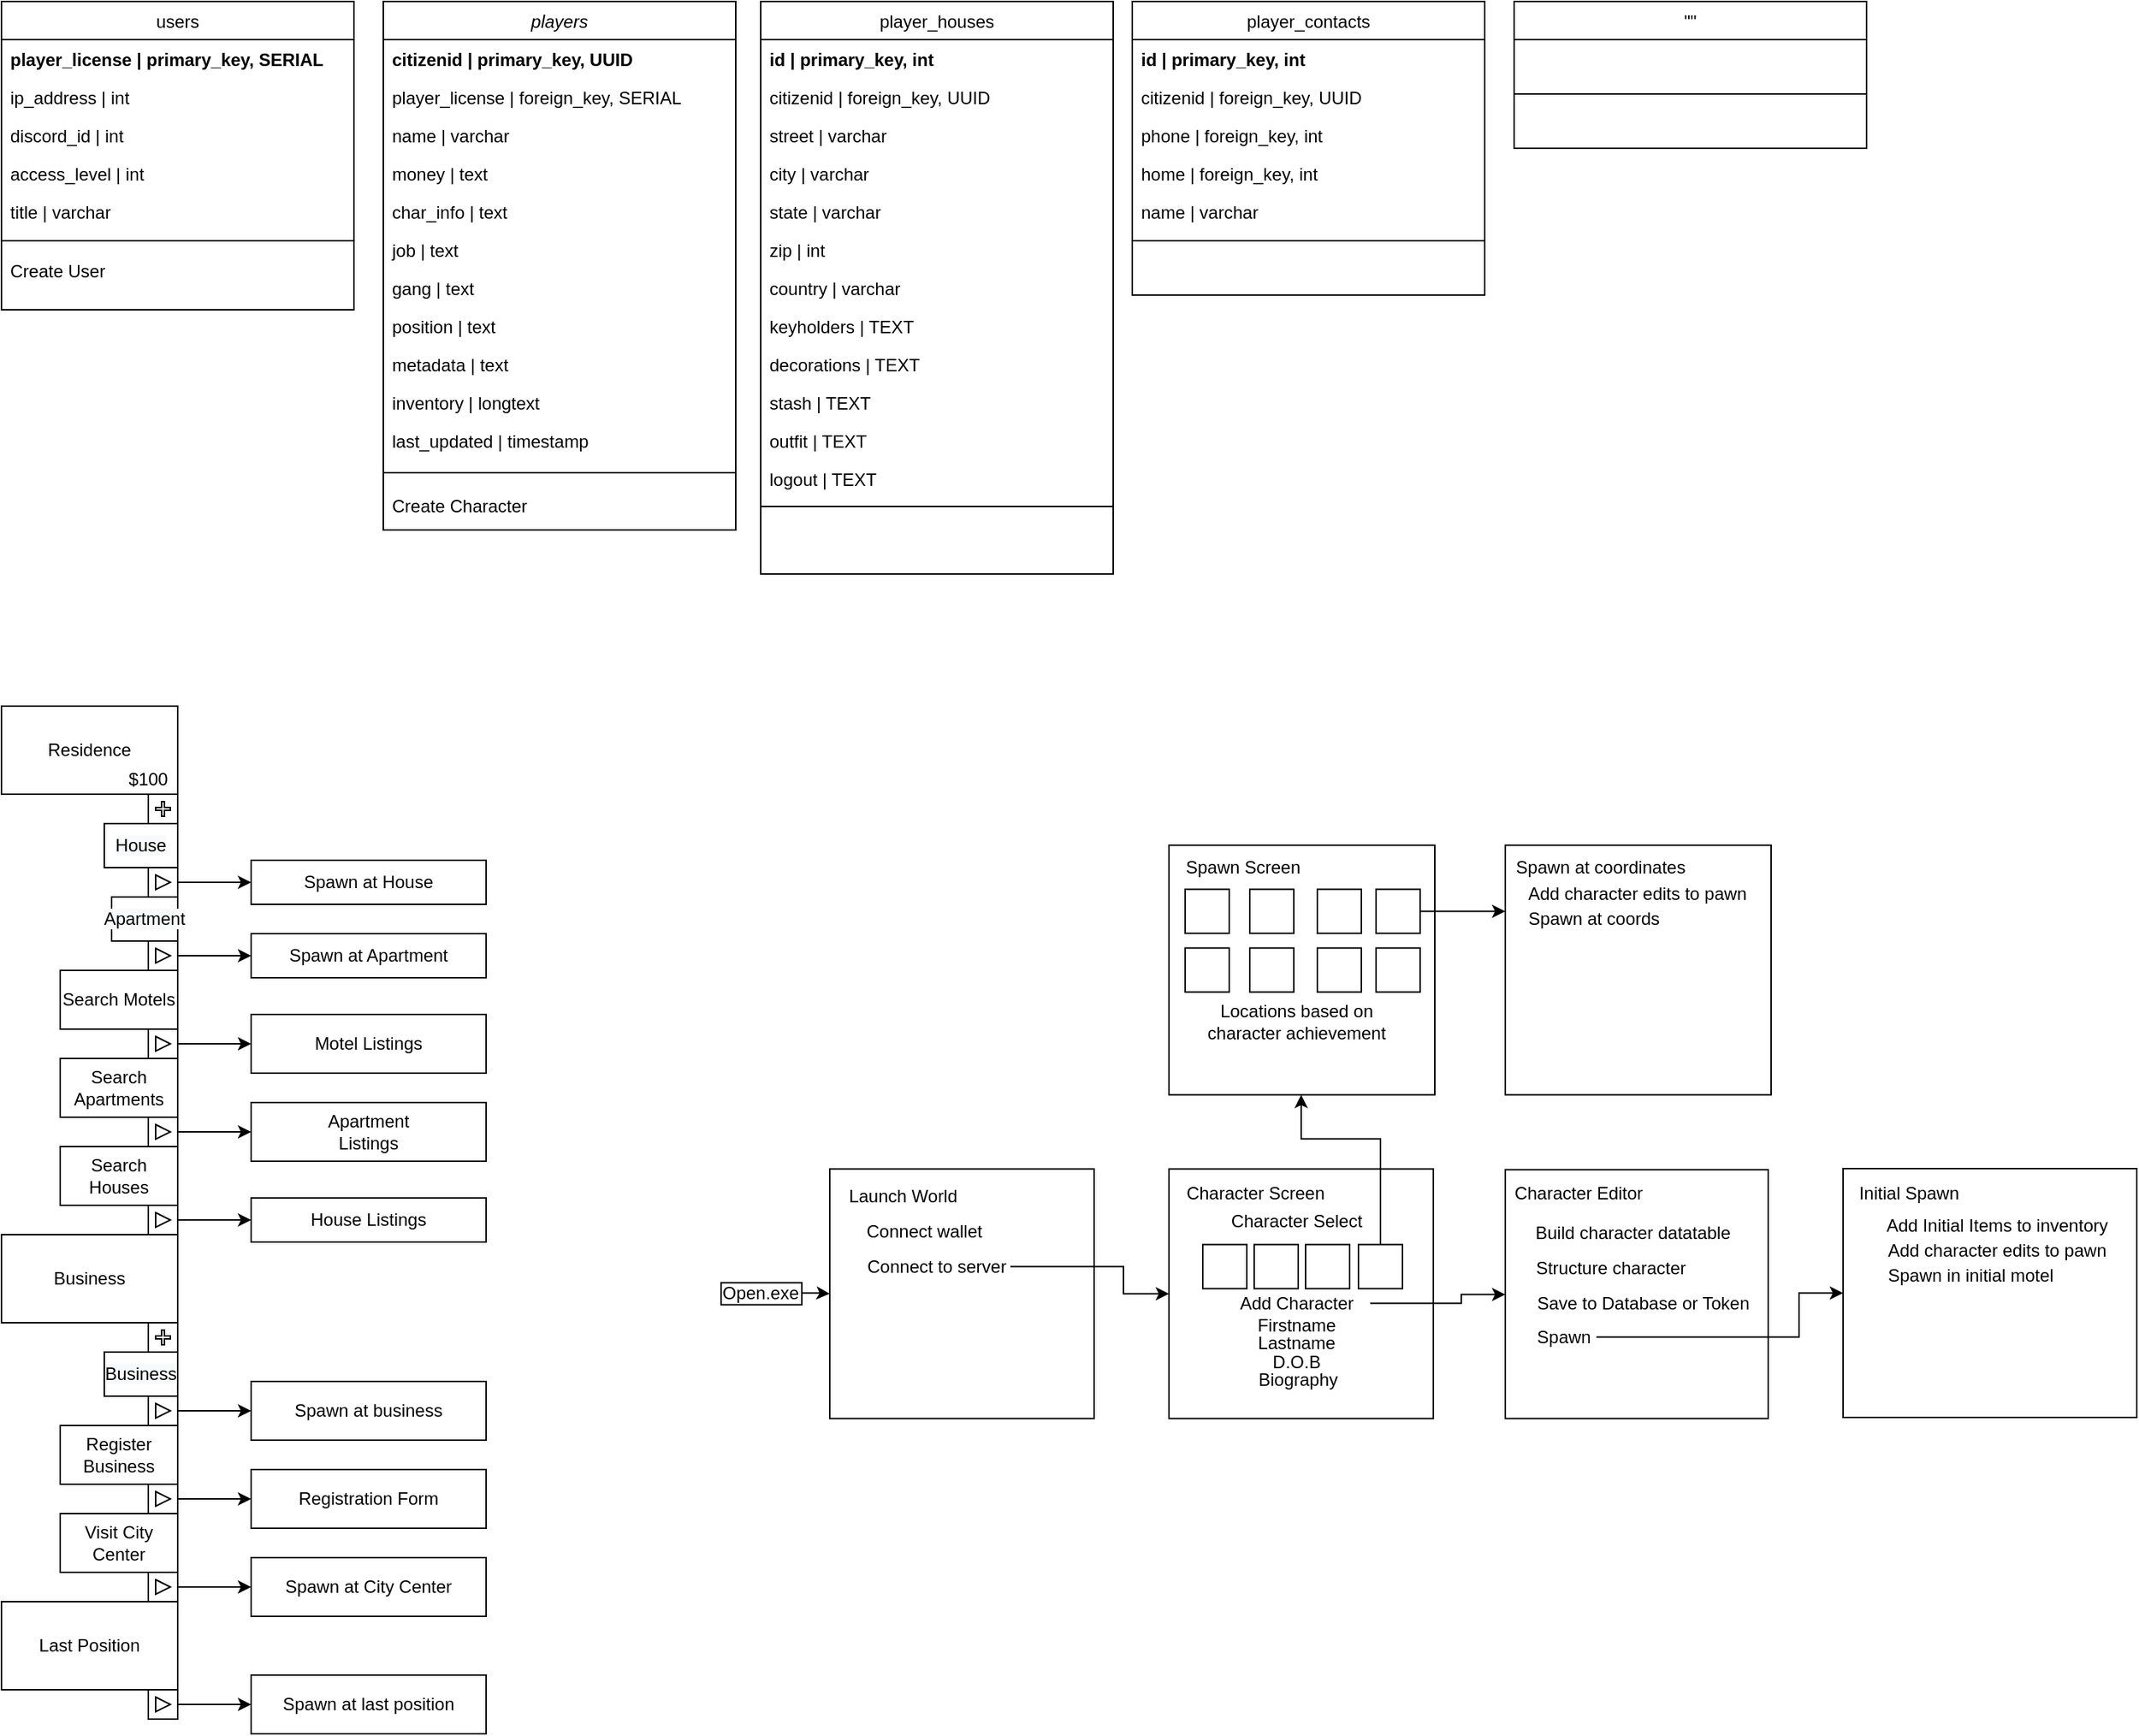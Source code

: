 <mxfile>
    <diagram id="C5RBs43oDa-KdzZeNtuy" name="Page-1">
        <mxGraphModel dx="528" dy="799" grid="1" gridSize="10" guides="1" tooltips="1" connect="1" arrows="1" fold="1" page="1" pageScale="1" pageWidth="827" pageHeight="1169" math="0" shadow="0">
            <root>
                <mxCell id="WIyWlLk6GJQsqaUBKTNV-0"/>
                <mxCell id="WIyWlLk6GJQsqaUBKTNV-1" parent="WIyWlLk6GJQsqaUBKTNV-0"/>
                <mxCell id="zkfFHV4jXpPFQw0GAbJ--17" value="player_houses" style="swimlane;fontStyle=0;align=center;verticalAlign=top;childLayout=stackLayout;horizontal=1;startSize=26;horizontalStack=0;resizeParent=1;resizeLast=0;collapsible=1;marginBottom=0;rounded=0;shadow=0;strokeWidth=1;" parent="WIyWlLk6GJQsqaUBKTNV-1" vertex="1">
                    <mxGeometry x="587" y="80" width="240" height="390" as="geometry">
                        <mxRectangle x="550" y="140" width="160" height="26" as="alternateBounds"/>
                    </mxGeometry>
                </mxCell>
                <mxCell id="kCSMKHIH9y4YXAg4UVFs-0" value="id | primary_key, int" style="text;align=left;verticalAlign=top;spacingLeft=4;spacingRight=4;overflow=hidden;rotatable=0;points=[[0,0.5],[1,0.5]];portConstraint=eastwest;fontStyle=1" parent="zkfFHV4jXpPFQw0GAbJ--17" vertex="1">
                    <mxGeometry y="26" width="240" height="26" as="geometry"/>
                </mxCell>
                <mxCell id="kCSMKHIH9y4YXAg4UVFs-2" value="citizenid | foreign_key, UUID" style="text;align=left;verticalAlign=top;spacingLeft=4;spacingRight=4;overflow=hidden;rotatable=0;points=[[0,0.5],[1,0.5]];portConstraint=eastwest;" parent="zkfFHV4jXpPFQw0GAbJ--17" vertex="1">
                    <mxGeometry y="52" width="240" height="26" as="geometry"/>
                </mxCell>
                <mxCell id="zkfFHV4jXpPFQw0GAbJ--18" value="street | varchar" style="text;align=left;verticalAlign=top;spacingLeft=4;spacingRight=4;overflow=hidden;rotatable=0;points=[[0,0.5],[1,0.5]];portConstraint=eastwest;" parent="zkfFHV4jXpPFQw0GAbJ--17" vertex="1">
                    <mxGeometry y="78" width="240" height="26" as="geometry"/>
                </mxCell>
                <mxCell id="zkfFHV4jXpPFQw0GAbJ--19" value="city | varchar" style="text;align=left;verticalAlign=top;spacingLeft=4;spacingRight=4;overflow=hidden;rotatable=0;points=[[0,0.5],[1,0.5]];portConstraint=eastwest;rounded=0;shadow=0;html=0;" parent="zkfFHV4jXpPFQw0GAbJ--17" vertex="1">
                    <mxGeometry y="104" width="240" height="26" as="geometry"/>
                </mxCell>
                <mxCell id="zkfFHV4jXpPFQw0GAbJ--20" value="state | varchar" style="text;align=left;verticalAlign=top;spacingLeft=4;spacingRight=4;overflow=hidden;rotatable=0;points=[[0,0.5],[1,0.5]];portConstraint=eastwest;rounded=0;shadow=0;html=0;" parent="zkfFHV4jXpPFQw0GAbJ--17" vertex="1">
                    <mxGeometry y="130" width="240" height="26" as="geometry"/>
                </mxCell>
                <mxCell id="zkfFHV4jXpPFQw0GAbJ--21" value="zip | int" style="text;align=left;verticalAlign=top;spacingLeft=4;spacingRight=4;overflow=hidden;rotatable=0;points=[[0,0.5],[1,0.5]];portConstraint=eastwest;rounded=0;shadow=0;html=0;" parent="zkfFHV4jXpPFQw0GAbJ--17" vertex="1">
                    <mxGeometry y="156" width="240" height="26" as="geometry"/>
                </mxCell>
                <mxCell id="zkfFHV4jXpPFQw0GAbJ--22" value="country | varchar" style="text;align=left;verticalAlign=top;spacingLeft=4;spacingRight=4;overflow=hidden;rotatable=0;points=[[0,0.5],[1,0.5]];portConstraint=eastwest;rounded=0;shadow=0;html=0;" parent="zkfFHV4jXpPFQw0GAbJ--17" vertex="1">
                    <mxGeometry y="182" width="240" height="26" as="geometry"/>
                </mxCell>
                <mxCell id="kCSMKHIH9y4YXAg4UVFs-17" value="keyholders | TEXT" style="text;align=left;verticalAlign=top;spacingLeft=4;spacingRight=4;overflow=hidden;rotatable=0;points=[[0,0.5],[1,0.5]];portConstraint=eastwest;" parent="zkfFHV4jXpPFQw0GAbJ--17" vertex="1">
                    <mxGeometry y="208" width="240" height="26" as="geometry"/>
                </mxCell>
                <mxCell id="kCSMKHIH9y4YXAg4UVFs-18" value="decorations | TEXT" style="text;align=left;verticalAlign=top;spacingLeft=4;spacingRight=4;overflow=hidden;rotatable=0;points=[[0,0.5],[1,0.5]];portConstraint=eastwest;" parent="zkfFHV4jXpPFQw0GAbJ--17" vertex="1">
                    <mxGeometry y="234" width="240" height="26" as="geometry"/>
                </mxCell>
                <mxCell id="kCSMKHIH9y4YXAg4UVFs-19" value="stash | TEXT" style="text;align=left;verticalAlign=top;spacingLeft=4;spacingRight=4;overflow=hidden;rotatable=0;points=[[0,0.5],[1,0.5]];portConstraint=eastwest;" parent="zkfFHV4jXpPFQw0GAbJ--17" vertex="1">
                    <mxGeometry y="260" width="240" height="26" as="geometry"/>
                </mxCell>
                <mxCell id="kCSMKHIH9y4YXAg4UVFs-20" value="outfit | TEXT" style="text;align=left;verticalAlign=top;spacingLeft=4;spacingRight=4;overflow=hidden;rotatable=0;points=[[0,0.5],[1,0.5]];portConstraint=eastwest;" parent="zkfFHV4jXpPFQw0GAbJ--17" vertex="1">
                    <mxGeometry y="286" width="240" height="26" as="geometry"/>
                </mxCell>
                <mxCell id="kCSMKHIH9y4YXAg4UVFs-21" value="logout | TEXT" style="text;align=left;verticalAlign=top;spacingLeft=4;spacingRight=4;overflow=hidden;rotatable=0;points=[[0,0.5],[1,0.5]];portConstraint=eastwest;" parent="zkfFHV4jXpPFQw0GAbJ--17" vertex="1">
                    <mxGeometry y="312" width="240" height="26" as="geometry"/>
                </mxCell>
                <mxCell id="zkfFHV4jXpPFQw0GAbJ--23" value="" style="line;html=1;strokeWidth=1;align=left;verticalAlign=middle;spacingTop=-1;spacingLeft=3;spacingRight=3;rotatable=0;labelPosition=right;points=[];portConstraint=eastwest;" parent="zkfFHV4jXpPFQw0GAbJ--17" vertex="1">
                    <mxGeometry y="338" width="240" height="12" as="geometry"/>
                </mxCell>
                <mxCell id="kCSMKHIH9y4YXAg4UVFs-7" value="player_contacts" style="swimlane;fontStyle=0;align=center;verticalAlign=top;childLayout=stackLayout;horizontal=1;startSize=26;horizontalStack=0;resizeParent=1;resizeLast=0;collapsible=1;marginBottom=0;rounded=0;shadow=0;strokeWidth=1;" parent="WIyWlLk6GJQsqaUBKTNV-1" vertex="1">
                    <mxGeometry x="840" y="80" width="240" height="200" as="geometry">
                        <mxRectangle x="550" y="140" width="160" height="26" as="alternateBounds"/>
                    </mxGeometry>
                </mxCell>
                <mxCell id="kCSMKHIH9y4YXAg4UVFs-32" value="id | primary_key, int" style="text;align=left;verticalAlign=top;spacingLeft=4;spacingRight=4;overflow=hidden;rotatable=0;points=[[0,0.5],[1,0.5]];portConstraint=eastwest;fontStyle=1" parent="kCSMKHIH9y4YXAg4UVFs-7" vertex="1">
                    <mxGeometry y="26" width="240" height="26" as="geometry"/>
                </mxCell>
                <mxCell id="kCSMKHIH9y4YXAg4UVFs-33" value="citizenid | foreign_key, UUID" style="text;align=left;verticalAlign=top;spacingLeft=4;spacingRight=4;overflow=hidden;rotatable=0;points=[[0,0.5],[1,0.5]];portConstraint=eastwest;" parent="kCSMKHIH9y4YXAg4UVFs-7" vertex="1">
                    <mxGeometry y="52" width="240" height="26" as="geometry"/>
                </mxCell>
                <mxCell id="kCSMKHIH9y4YXAg4UVFs-35" value="phone | foreign_key, int" style="text;align=left;verticalAlign=top;spacingLeft=4;spacingRight=4;overflow=hidden;rotatable=0;points=[[0,0.5],[1,0.5]];portConstraint=eastwest;" parent="kCSMKHIH9y4YXAg4UVFs-7" vertex="1">
                    <mxGeometry y="78" width="240" height="26" as="geometry"/>
                </mxCell>
                <mxCell id="kCSMKHIH9y4YXAg4UVFs-36" value="home | foreign_key, int" style="text;align=left;verticalAlign=top;spacingLeft=4;spacingRight=4;overflow=hidden;rotatable=0;points=[[0,0.5],[1,0.5]];portConstraint=eastwest;" parent="kCSMKHIH9y4YXAg4UVFs-7" vertex="1">
                    <mxGeometry y="104" width="240" height="26" as="geometry"/>
                </mxCell>
                <mxCell id="kCSMKHIH9y4YXAg4UVFs-34" value="name | varchar" style="text;align=left;verticalAlign=top;spacingLeft=4;spacingRight=4;overflow=hidden;rotatable=0;points=[[0,0.5],[1,0.5]];portConstraint=eastwest;" parent="kCSMKHIH9y4YXAg4UVFs-7" vertex="1">
                    <mxGeometry y="130" width="240" height="26" as="geometry"/>
                </mxCell>
                <mxCell id="kCSMKHIH9y4YXAg4UVFs-16" value="" style="line;html=1;strokeWidth=1;align=left;verticalAlign=middle;spacingTop=-1;spacingLeft=3;spacingRight=3;rotatable=0;labelPosition=right;points=[];portConstraint=eastwest;" parent="kCSMKHIH9y4YXAg4UVFs-7" vertex="1">
                    <mxGeometry y="156" width="240" height="14" as="geometry"/>
                </mxCell>
                <mxCell id="zkfFHV4jXpPFQw0GAbJ--0" value="players" style="swimlane;fontStyle=2;align=center;verticalAlign=top;childLayout=stackLayout;horizontal=1;startSize=26;horizontalStack=0;resizeParent=1;resizeLast=0;collapsible=1;marginBottom=0;rounded=0;shadow=0;strokeWidth=1;" parent="WIyWlLk6GJQsqaUBKTNV-1" vertex="1">
                    <mxGeometry x="330" y="80" width="240" height="360" as="geometry">
                        <mxRectangle x="230" y="140" width="160" height="26" as="alternateBounds"/>
                    </mxGeometry>
                </mxCell>
                <mxCell id="zkfFHV4jXpPFQw0GAbJ--3" value="citizenid | primary_key, UUID" style="text;align=left;verticalAlign=top;spacingLeft=4;spacingRight=4;overflow=hidden;rotatable=0;points=[[0,0.5],[1,0.5]];portConstraint=eastwest;rounded=0;shadow=0;html=0;fontStyle=1" parent="zkfFHV4jXpPFQw0GAbJ--0" vertex="1">
                    <mxGeometry y="26" width="240" height="26" as="geometry"/>
                </mxCell>
                <mxCell id="kCSMKHIH9y4YXAg4UVFs-37" value="player_license | foreign_key, SERIAL" style="text;align=left;verticalAlign=top;spacingLeft=4;spacingRight=4;overflow=hidden;rotatable=0;points=[[0,0.5],[1,0.5]];portConstraint=eastwest;fontStyle=0" parent="zkfFHV4jXpPFQw0GAbJ--0" vertex="1">
                    <mxGeometry y="52" width="240" height="26" as="geometry"/>
                </mxCell>
                <mxCell id="zkfFHV4jXpPFQw0GAbJ--1" value="name | varchar" style="text;align=left;verticalAlign=top;spacingLeft=4;spacingRight=4;overflow=hidden;rotatable=0;points=[[0,0.5],[1,0.5]];portConstraint=eastwest;" parent="zkfFHV4jXpPFQw0GAbJ--0" vertex="1">
                    <mxGeometry y="78" width="240" height="26" as="geometry"/>
                </mxCell>
                <mxCell id="kCSMKHIH9y4YXAg4UVFs-22" value="money | text" style="text;align=left;verticalAlign=top;spacingLeft=4;spacingRight=4;overflow=hidden;rotatable=0;points=[[0,0.5],[1,0.5]];portConstraint=eastwest;" parent="zkfFHV4jXpPFQw0GAbJ--0" vertex="1">
                    <mxGeometry y="104" width="240" height="26" as="geometry"/>
                </mxCell>
                <mxCell id="kCSMKHIH9y4YXAg4UVFs-23" value="char_info | text" style="text;align=left;verticalAlign=top;spacingLeft=4;spacingRight=4;overflow=hidden;rotatable=0;points=[[0,0.5],[1,0.5]];portConstraint=eastwest;" parent="zkfFHV4jXpPFQw0GAbJ--0" vertex="1">
                    <mxGeometry y="130" width="240" height="26" as="geometry"/>
                </mxCell>
                <mxCell id="kCSMKHIH9y4YXAg4UVFs-24" value="job | text" style="text;align=left;verticalAlign=top;spacingLeft=4;spacingRight=4;overflow=hidden;rotatable=0;points=[[0,0.5],[1,0.5]];portConstraint=eastwest;" parent="zkfFHV4jXpPFQw0GAbJ--0" vertex="1">
                    <mxGeometry y="156" width="240" height="26" as="geometry"/>
                </mxCell>
                <mxCell id="kCSMKHIH9y4YXAg4UVFs-25" value="gang | text" style="text;align=left;verticalAlign=top;spacingLeft=4;spacingRight=4;overflow=hidden;rotatable=0;points=[[0,0.5],[1,0.5]];portConstraint=eastwest;" parent="zkfFHV4jXpPFQw0GAbJ--0" vertex="1">
                    <mxGeometry y="182" width="240" height="26" as="geometry"/>
                </mxCell>
                <mxCell id="kCSMKHIH9y4YXAg4UVFs-26" value="position | text" style="text;align=left;verticalAlign=top;spacingLeft=4;spacingRight=4;overflow=hidden;rotatable=0;points=[[0,0.5],[1,0.5]];portConstraint=eastwest;" parent="zkfFHV4jXpPFQw0GAbJ--0" vertex="1">
                    <mxGeometry y="208" width="240" height="26" as="geometry"/>
                </mxCell>
                <mxCell id="kCSMKHIH9y4YXAg4UVFs-27" value="metadata | text" style="text;align=left;verticalAlign=top;spacingLeft=4;spacingRight=4;overflow=hidden;rotatable=0;points=[[0,0.5],[1,0.5]];portConstraint=eastwest;" parent="zkfFHV4jXpPFQw0GAbJ--0" vertex="1">
                    <mxGeometry y="234" width="240" height="26" as="geometry"/>
                </mxCell>
                <mxCell id="kCSMKHIH9y4YXAg4UVFs-28" value="inventory | longtext" style="text;align=left;verticalAlign=top;spacingLeft=4;spacingRight=4;overflow=hidden;rotatable=0;points=[[0,0.5],[1,0.5]];portConstraint=eastwest;" parent="zkfFHV4jXpPFQw0GAbJ--0" vertex="1">
                    <mxGeometry y="260" width="240" height="26" as="geometry"/>
                </mxCell>
                <mxCell id="kCSMKHIH9y4YXAg4UVFs-29" value="last_updated | timestamp" style="text;align=left;verticalAlign=top;spacingLeft=4;spacingRight=4;overflow=hidden;rotatable=0;points=[[0,0.5],[1,0.5]];portConstraint=eastwest;" parent="zkfFHV4jXpPFQw0GAbJ--0" vertex="1">
                    <mxGeometry y="286" width="240" height="26" as="geometry"/>
                </mxCell>
                <mxCell id="zkfFHV4jXpPFQw0GAbJ--4" value="" style="line;html=1;strokeWidth=1;align=left;verticalAlign=middle;spacingTop=-1;spacingLeft=3;spacingRight=3;rotatable=0;labelPosition=right;points=[];portConstraint=eastwest;" parent="zkfFHV4jXpPFQw0GAbJ--0" vertex="1">
                    <mxGeometry y="312" width="240" height="18" as="geometry"/>
                </mxCell>
                <mxCell id="zkfFHV4jXpPFQw0GAbJ--5" value="Create Character" style="text;align=left;verticalAlign=top;spacingLeft=4;spacingRight=4;overflow=hidden;rotatable=0;points=[[0,0.5],[1,0.5]];portConstraint=eastwest;" parent="zkfFHV4jXpPFQw0GAbJ--0" vertex="1">
                    <mxGeometry y="330" width="240" height="26" as="geometry"/>
                </mxCell>
                <mxCell id="zkfFHV4jXpPFQw0GAbJ--6" value="users" style="swimlane;fontStyle=0;align=center;verticalAlign=top;childLayout=stackLayout;horizontal=1;startSize=26;horizontalStack=0;resizeParent=1;resizeLast=0;collapsible=1;marginBottom=0;rounded=0;shadow=0;strokeWidth=1;" parent="WIyWlLk6GJQsqaUBKTNV-1" vertex="1">
                    <mxGeometry x="70" y="80" width="240" height="210" as="geometry">
                        <mxRectangle x="130" y="380" width="160" height="26" as="alternateBounds"/>
                    </mxGeometry>
                </mxCell>
                <mxCell id="zkfFHV4jXpPFQw0GAbJ--7" value="player_license | primary_key, SERIAL" style="text;align=left;verticalAlign=top;spacingLeft=4;spacingRight=4;overflow=hidden;rotatable=0;points=[[0,0.5],[1,0.5]];portConstraint=eastwest;fontStyle=1" parent="zkfFHV4jXpPFQw0GAbJ--6" vertex="1">
                    <mxGeometry y="26" width="240" height="26" as="geometry"/>
                </mxCell>
                <mxCell id="zkfFHV4jXpPFQw0GAbJ--8" value="ip_address | int" style="text;align=left;verticalAlign=top;spacingLeft=4;spacingRight=4;overflow=hidden;rotatable=0;points=[[0,0.5],[1,0.5]];portConstraint=eastwest;rounded=0;shadow=0;html=0;" parent="zkfFHV4jXpPFQw0GAbJ--6" vertex="1">
                    <mxGeometry y="52" width="240" height="26" as="geometry"/>
                </mxCell>
                <mxCell id="kCSMKHIH9y4YXAg4UVFs-5" value="discord_id | int" style="text;align=left;verticalAlign=top;spacingLeft=4;spacingRight=4;overflow=hidden;rotatable=0;points=[[0,0.5],[1,0.5]];portConstraint=eastwest;rounded=0;shadow=0;html=0;" parent="zkfFHV4jXpPFQw0GAbJ--6" vertex="1">
                    <mxGeometry y="78" width="240" height="26" as="geometry"/>
                </mxCell>
                <mxCell id="kCSMKHIH9y4YXAg4UVFs-4" value="access_level | int" style="text;align=left;verticalAlign=top;spacingLeft=4;spacingRight=4;overflow=hidden;rotatable=0;points=[[0,0.5],[1,0.5]];portConstraint=eastwest;rounded=0;shadow=0;html=0;" parent="zkfFHV4jXpPFQw0GAbJ--6" vertex="1">
                    <mxGeometry y="104" width="240" height="26" as="geometry"/>
                </mxCell>
                <mxCell id="kCSMKHIH9y4YXAg4UVFs-6" value="title | varchar" style="text;align=left;verticalAlign=top;spacingLeft=4;spacingRight=4;overflow=hidden;rotatable=0;points=[[0,0.5],[1,0.5]];portConstraint=eastwest;rounded=0;shadow=0;html=0;" parent="zkfFHV4jXpPFQw0GAbJ--6" vertex="1">
                    <mxGeometry y="130" width="240" height="26" as="geometry"/>
                </mxCell>
                <mxCell id="zkfFHV4jXpPFQw0GAbJ--9" value="" style="line;html=1;strokeWidth=1;align=left;verticalAlign=middle;spacingTop=-1;spacingLeft=3;spacingRight=3;rotatable=0;labelPosition=right;points=[];portConstraint=eastwest;" parent="zkfFHV4jXpPFQw0GAbJ--6" vertex="1">
                    <mxGeometry y="156" width="240" height="14" as="geometry"/>
                </mxCell>
                <mxCell id="kCSMKHIH9y4YXAg4UVFs-38" value="Create User" style="text;align=left;verticalAlign=top;spacingLeft=4;spacingRight=4;overflow=hidden;rotatable=0;points=[[0,0.5],[1,0.5]];portConstraint=eastwest;" parent="zkfFHV4jXpPFQw0GAbJ--6" vertex="1">
                    <mxGeometry y="170" width="240" height="26" as="geometry"/>
                </mxCell>
                <mxCell id="kCSMKHIH9y4YXAg4UVFs-30" value="&quot;&quot;" style="swimlane;fontStyle=0;align=center;verticalAlign=top;childLayout=stackLayout;horizontal=1;startSize=26;horizontalStack=0;resizeParent=1;resizeLast=0;collapsible=1;marginBottom=0;rounded=0;shadow=0;strokeWidth=1;" parent="WIyWlLk6GJQsqaUBKTNV-1" vertex="1">
                    <mxGeometry x="1100" y="80" width="240" height="100" as="geometry">
                        <mxRectangle x="550" y="140" width="160" height="26" as="alternateBounds"/>
                    </mxGeometry>
                </mxCell>
                <mxCell id="kCSMKHIH9y4YXAg4UVFs-31" value="" style="line;html=1;strokeWidth=1;align=left;verticalAlign=middle;spacingTop=-1;spacingLeft=3;spacingRight=3;rotatable=0;labelPosition=right;points=[];portConstraint=eastwest;" parent="kCSMKHIH9y4YXAg4UVFs-30" vertex="1">
                    <mxGeometry y="26" width="240" height="74" as="geometry"/>
                </mxCell>
                <mxCell id="UZI6q3Mi1pExhPKwUzdT-0" value="" style="rounded=0;whiteSpace=wrap;html=1;" parent="WIyWlLk6GJQsqaUBKTNV-1" vertex="1">
                    <mxGeometry x="70" y="560" width="120" height="60" as="geometry"/>
                </mxCell>
                <mxCell id="UZI6q3Mi1pExhPKwUzdT-1" value="Residence" style="text;html=1;strokeColor=none;fillColor=none;align=center;verticalAlign=middle;whiteSpace=wrap;rounded=0;" parent="WIyWlLk6GJQsqaUBKTNV-1" vertex="1">
                    <mxGeometry x="95" y="580" width="70" height="20" as="geometry"/>
                </mxCell>
                <mxCell id="UZI6q3Mi1pExhPKwUzdT-2" value="" style="rounded=0;whiteSpace=wrap;html=1;" parent="WIyWlLk6GJQsqaUBKTNV-1" vertex="1">
                    <mxGeometry x="70" y="1170" width="120" height="60" as="geometry"/>
                </mxCell>
                <mxCell id="UZI6q3Mi1pExhPKwUzdT-3" value="Last Position" style="text;html=1;strokeColor=none;fillColor=none;align=center;verticalAlign=middle;whiteSpace=wrap;rounded=0;" parent="WIyWlLk6GJQsqaUBKTNV-1" vertex="1">
                    <mxGeometry x="90" y="1190" width="80" height="20" as="geometry"/>
                </mxCell>
                <mxCell id="UZI6q3Mi1pExhPKwUzdT-4" value="" style="rounded=0;whiteSpace=wrap;html=1;" parent="WIyWlLk6GJQsqaUBKTNV-1" vertex="1">
                    <mxGeometry x="70" y="920" width="120" height="60" as="geometry"/>
                </mxCell>
                <mxCell id="UZI6q3Mi1pExhPKwUzdT-5" value="Business" style="text;html=1;strokeColor=none;fillColor=none;align=center;verticalAlign=middle;whiteSpace=wrap;rounded=0;" parent="WIyWlLk6GJQsqaUBKTNV-1" vertex="1">
                    <mxGeometry x="80" y="940" width="100" height="20" as="geometry"/>
                </mxCell>
                <mxCell id="UZI6q3Mi1pExhPKwUzdT-6" value="" style="rounded=0;whiteSpace=wrap;html=1;" parent="WIyWlLk6GJQsqaUBKTNV-1" vertex="1">
                    <mxGeometry x="110" y="1050" width="80" height="40" as="geometry"/>
                </mxCell>
                <mxCell id="UZI6q3Mi1pExhPKwUzdT-7" value="Register Business" style="text;html=1;strokeColor=none;fillColor=none;align=center;verticalAlign=middle;whiteSpace=wrap;rounded=0;" parent="WIyWlLk6GJQsqaUBKTNV-1" vertex="1">
                    <mxGeometry x="110" y="1060" width="80" height="20" as="geometry"/>
                </mxCell>
                <mxCell id="UZI6q3Mi1pExhPKwUzdT-8" value="" style="rounded=0;whiteSpace=wrap;html=1;" parent="WIyWlLk6GJQsqaUBKTNV-1" vertex="1">
                    <mxGeometry x="110" y="1110" width="80" height="40" as="geometry"/>
                </mxCell>
                <mxCell id="UZI6q3Mi1pExhPKwUzdT-9" value="Visit City Center" style="text;html=1;strokeColor=none;fillColor=none;align=center;verticalAlign=middle;whiteSpace=wrap;rounded=0;" parent="WIyWlLk6GJQsqaUBKTNV-1" vertex="1">
                    <mxGeometry x="110" y="1120" width="80" height="20" as="geometry"/>
                </mxCell>
                <mxCell id="UZI6q3Mi1pExhPKwUzdT-10" value="$100" style="text;html=1;strokeColor=none;fillColor=none;align=center;verticalAlign=middle;whiteSpace=wrap;rounded=0;" parent="WIyWlLk6GJQsqaUBKTNV-1" vertex="1">
                    <mxGeometry x="150" y="600" width="40" height="20" as="geometry"/>
                </mxCell>
                <mxCell id="UZI6q3Mi1pExhPKwUzdT-11" value="" style="rounded=0;whiteSpace=wrap;html=1;" parent="WIyWlLk6GJQsqaUBKTNV-1" vertex="1">
                    <mxGeometry x="170" y="980" width="20" height="20" as="geometry"/>
                </mxCell>
                <mxCell id="UZI6q3Mi1pExhPKwUzdT-12" value="" style="rounded=0;whiteSpace=wrap;html=1;" parent="WIyWlLk6GJQsqaUBKTNV-1" vertex="1">
                    <mxGeometry x="170" y="620" width="20" height="20" as="geometry"/>
                </mxCell>
                <mxCell id="UZI6q3Mi1pExhPKwUzdT-13" style="edgeStyle=orthogonalEdgeStyle;rounded=0;orthogonalLoop=1;jettySize=auto;html=1;" parent="WIyWlLk6GJQsqaUBKTNV-1" source="UZI6q3Mi1pExhPKwUzdT-14" target="UZI6q3Mi1pExhPKwUzdT-61" edge="1">
                    <mxGeometry relative="1" as="geometry">
                        <mxPoint x="240" y="1100" as="targetPoint"/>
                    </mxGeometry>
                </mxCell>
                <mxCell id="UZI6q3Mi1pExhPKwUzdT-14" value="" style="rounded=0;whiteSpace=wrap;html=1;" parent="WIyWlLk6GJQsqaUBKTNV-1" vertex="1">
                    <mxGeometry x="170" y="1090" width="20" height="20" as="geometry"/>
                </mxCell>
                <mxCell id="UZI6q3Mi1pExhPKwUzdT-15" style="edgeStyle=orthogonalEdgeStyle;rounded=0;orthogonalLoop=1;jettySize=auto;html=1;" parent="WIyWlLk6GJQsqaUBKTNV-1" source="UZI6q3Mi1pExhPKwUzdT-16" edge="1">
                    <mxGeometry relative="1" as="geometry">
                        <mxPoint x="240" y="1160" as="targetPoint"/>
                    </mxGeometry>
                </mxCell>
                <mxCell id="UZI6q3Mi1pExhPKwUzdT-16" value="" style="rounded=0;whiteSpace=wrap;html=1;" parent="WIyWlLk6GJQsqaUBKTNV-1" vertex="1">
                    <mxGeometry x="170" y="1150" width="20" height="20" as="geometry"/>
                </mxCell>
                <mxCell id="UZI6q3Mi1pExhPKwUzdT-17" value="" style="triangle;whiteSpace=wrap;html=1;" parent="WIyWlLk6GJQsqaUBKTNV-1" vertex="1">
                    <mxGeometry x="175" y="1095" width="10" height="10" as="geometry"/>
                </mxCell>
                <mxCell id="UZI6q3Mi1pExhPKwUzdT-18" style="edgeStyle=orthogonalEdgeStyle;rounded=0;orthogonalLoop=1;jettySize=auto;html=1;" parent="WIyWlLk6GJQsqaUBKTNV-1" source="UZI6q3Mi1pExhPKwUzdT-19" edge="1">
                    <mxGeometry relative="1" as="geometry">
                        <mxPoint x="240" y="1240" as="targetPoint"/>
                    </mxGeometry>
                </mxCell>
                <mxCell id="UZI6q3Mi1pExhPKwUzdT-19" value="" style="rounded=0;whiteSpace=wrap;html=1;" parent="WIyWlLk6GJQsqaUBKTNV-1" vertex="1">
                    <mxGeometry x="170" y="1230" width="20" height="20" as="geometry"/>
                </mxCell>
                <mxCell id="UZI6q3Mi1pExhPKwUzdT-20" value="" style="triangle;whiteSpace=wrap;html=1;" parent="WIyWlLk6GJQsqaUBKTNV-1" vertex="1">
                    <mxGeometry x="175" y="1155" width="10" height="10" as="geometry"/>
                </mxCell>
                <mxCell id="UZI6q3Mi1pExhPKwUzdT-21" value="" style="triangle;whiteSpace=wrap;html=1;" parent="WIyWlLk6GJQsqaUBKTNV-1" vertex="1">
                    <mxGeometry x="175" y="1235" width="10" height="10" as="geometry"/>
                </mxCell>
                <mxCell id="UZI6q3Mi1pExhPKwUzdT-22" value="" style="shape=cross;whiteSpace=wrap;html=1;size=0.2;" parent="WIyWlLk6GJQsqaUBKTNV-1" vertex="1">
                    <mxGeometry x="175" y="985" width="10" height="10" as="geometry"/>
                </mxCell>
                <mxCell id="UZI6q3Mi1pExhPKwUzdT-23" value="" style="shape=cross;whiteSpace=wrap;html=1;size=0.2;" parent="WIyWlLk6GJQsqaUBKTNV-1" vertex="1">
                    <mxGeometry x="175" y="625" width="10" height="10" as="geometry"/>
                </mxCell>
                <mxCell id="UZI6q3Mi1pExhPKwUzdT-24" style="edgeStyle=orthogonalEdgeStyle;rounded=0;orthogonalLoop=1;jettySize=auto;html=1;exitX=1;exitY=0.5;exitDx=0;exitDy=0;" parent="WIyWlLk6GJQsqaUBKTNV-1" source="UZI6q3Mi1pExhPKwUzdT-27" target="UZI6q3Mi1pExhPKwUzdT-29" edge="1">
                    <mxGeometry relative="1" as="geometry">
                        <mxPoint x="250" y="760" as="targetPoint"/>
                    </mxGeometry>
                </mxCell>
                <mxCell id="UZI6q3Mi1pExhPKwUzdT-25" value="" style="rounded=0;whiteSpace=wrap;html=1;" parent="WIyWlLk6GJQsqaUBKTNV-1" vertex="1">
                    <mxGeometry x="110" y="740" width="80" height="40" as="geometry"/>
                </mxCell>
                <mxCell id="UZI6q3Mi1pExhPKwUzdT-26" value="Search Motels" style="text;html=1;strokeColor=none;fillColor=none;align=center;verticalAlign=middle;whiteSpace=wrap;rounded=0;" parent="WIyWlLk6GJQsqaUBKTNV-1" vertex="1">
                    <mxGeometry x="110" y="750" width="80" height="20" as="geometry"/>
                </mxCell>
                <mxCell id="UZI6q3Mi1pExhPKwUzdT-27" value="" style="rounded=0;whiteSpace=wrap;html=1;" parent="WIyWlLk6GJQsqaUBKTNV-1" vertex="1">
                    <mxGeometry x="170" y="780" width="20" height="20" as="geometry"/>
                </mxCell>
                <mxCell id="UZI6q3Mi1pExhPKwUzdT-28" value="" style="triangle;whiteSpace=wrap;html=1;" parent="WIyWlLk6GJQsqaUBKTNV-1" vertex="1">
                    <mxGeometry x="175" y="785" width="10" height="10" as="geometry"/>
                </mxCell>
                <mxCell id="UZI6q3Mi1pExhPKwUzdT-29" value="" style="rounded=0;whiteSpace=wrap;html=1;" parent="WIyWlLk6GJQsqaUBKTNV-1" vertex="1">
                    <mxGeometry x="240" y="770" width="160" height="40" as="geometry"/>
                </mxCell>
                <mxCell id="UZI6q3Mi1pExhPKwUzdT-30" value="Motel Listings" style="text;html=1;strokeColor=none;fillColor=none;align=center;verticalAlign=middle;whiteSpace=wrap;rounded=0;" parent="WIyWlLk6GJQsqaUBKTNV-1" vertex="1">
                    <mxGeometry x="280" y="780" width="80" height="20" as="geometry"/>
                </mxCell>
                <mxCell id="UZI6q3Mi1pExhPKwUzdT-31" value="" style="rounded=0;whiteSpace=wrap;html=1;" parent="WIyWlLk6GJQsqaUBKTNV-1" vertex="1">
                    <mxGeometry x="110" y="800" width="80" height="40" as="geometry"/>
                </mxCell>
                <mxCell id="UZI6q3Mi1pExhPKwUzdT-32" style="edgeStyle=orthogonalEdgeStyle;rounded=0;orthogonalLoop=1;jettySize=auto;html=1;exitX=1;exitY=0.5;exitDx=0;exitDy=0;" parent="WIyWlLk6GJQsqaUBKTNV-1" source="UZI6q3Mi1pExhPKwUzdT-34" target="UZI6q3Mi1pExhPKwUzdT-44" edge="1">
                    <mxGeometry relative="1" as="geometry">
                        <mxPoint x="240" y="820" as="targetPoint"/>
                    </mxGeometry>
                </mxCell>
                <mxCell id="UZI6q3Mi1pExhPKwUzdT-33" value="Search Apartments" style="text;html=1;strokeColor=none;fillColor=none;align=center;verticalAlign=middle;whiteSpace=wrap;rounded=0;" parent="WIyWlLk6GJQsqaUBKTNV-1" vertex="1">
                    <mxGeometry x="110" y="810" width="80" height="20" as="geometry"/>
                </mxCell>
                <mxCell id="UZI6q3Mi1pExhPKwUzdT-34" value="" style="rounded=0;whiteSpace=wrap;html=1;" parent="WIyWlLk6GJQsqaUBKTNV-1" vertex="1">
                    <mxGeometry x="170" y="840" width="20" height="20" as="geometry"/>
                </mxCell>
                <mxCell id="UZI6q3Mi1pExhPKwUzdT-35" value="" style="triangle;whiteSpace=wrap;html=1;" parent="WIyWlLk6GJQsqaUBKTNV-1" vertex="1">
                    <mxGeometry x="175" y="845" width="10" height="10" as="geometry"/>
                </mxCell>
                <mxCell id="UZI6q3Mi1pExhPKwUzdT-36" style="edgeStyle=orthogonalEdgeStyle;rounded=0;orthogonalLoop=1;jettySize=auto;html=1;exitX=1;exitY=0.5;exitDx=0;exitDy=0;entryX=0;entryY=0.5;entryDx=0;entryDy=0;" parent="WIyWlLk6GJQsqaUBKTNV-1" source="UZI6q3Mi1pExhPKwUzdT-39" target="UZI6q3Mi1pExhPKwUzdT-46" edge="1">
                    <mxGeometry relative="1" as="geometry">
                        <mxPoint x="240" y="880" as="targetPoint"/>
                    </mxGeometry>
                </mxCell>
                <mxCell id="UZI6q3Mi1pExhPKwUzdT-37" value="" style="rounded=0;whiteSpace=wrap;html=1;" parent="WIyWlLk6GJQsqaUBKTNV-1" vertex="1">
                    <mxGeometry x="110" y="860" width="80" height="40" as="geometry"/>
                </mxCell>
                <mxCell id="UZI6q3Mi1pExhPKwUzdT-38" value="Search Houses" style="text;html=1;strokeColor=none;fillColor=none;align=center;verticalAlign=middle;whiteSpace=wrap;rounded=0;" parent="WIyWlLk6GJQsqaUBKTNV-1" vertex="1">
                    <mxGeometry x="110" y="870" width="80" height="20" as="geometry"/>
                </mxCell>
                <mxCell id="UZI6q3Mi1pExhPKwUzdT-39" value="" style="rounded=0;whiteSpace=wrap;html=1;" parent="WIyWlLk6GJQsqaUBKTNV-1" vertex="1">
                    <mxGeometry x="170" y="900" width="20" height="20" as="geometry"/>
                </mxCell>
                <mxCell id="UZI6q3Mi1pExhPKwUzdT-40" value="" style="triangle;whiteSpace=wrap;html=1;" parent="WIyWlLk6GJQsqaUBKTNV-1" vertex="1">
                    <mxGeometry x="175" y="905" width="10" height="10" as="geometry"/>
                </mxCell>
                <mxCell id="UZI6q3Mi1pExhPKwUzdT-41" value="&lt;span style=&quot;color: rgb(0 , 0 , 0) ; font-family: &amp;#34;helvetica&amp;#34; ; font-size: 12px ; font-style: normal ; font-weight: 400 ; letter-spacing: normal ; text-align: center ; text-indent: 0px ; text-transform: none ; word-spacing: 0px ; background-color: rgb(248 , 249 , 250) ; display: inline ; float: none&quot;&gt;House&lt;/span&gt;" style="rounded=0;whiteSpace=wrap;html=1;" parent="WIyWlLk6GJQsqaUBKTNV-1" vertex="1">
                    <mxGeometry x="140" y="640" width="50" height="30" as="geometry"/>
                </mxCell>
                <mxCell id="UZI6q3Mi1pExhPKwUzdT-42" value="&lt;span style=&quot;color: rgb(0 , 0 , 0) ; font-family: &amp;#34;helvetica&amp;#34; ; font-size: 12px ; font-style: normal ; font-weight: 400 ; letter-spacing: normal ; text-align: center ; text-indent: 0px ; text-transform: none ; word-spacing: 0px ; background-color: rgb(248 , 249 , 250) ; display: inline ; float: none&quot;&gt;Apartment&lt;/span&gt;" style="rounded=0;whiteSpace=wrap;html=1;" parent="WIyWlLk6GJQsqaUBKTNV-1" vertex="1">
                    <mxGeometry x="145" y="690" width="45" height="30" as="geometry"/>
                </mxCell>
                <mxCell id="UZI6q3Mi1pExhPKwUzdT-43" value="&lt;span style=&quot;color: rgb(0 , 0 , 0) ; font-family: &amp;#34;helvetica&amp;#34; ; font-size: 12px ; font-style: normal ; font-weight: 400 ; letter-spacing: normal ; text-align: center ; text-indent: 0px ; text-transform: none ; word-spacing: 0px ; background-color: rgb(248 , 249 , 250) ; display: inline ; float: none&quot;&gt;Business&lt;/span&gt;" style="rounded=0;whiteSpace=wrap;html=1;" parent="WIyWlLk6GJQsqaUBKTNV-1" vertex="1">
                    <mxGeometry x="140" y="1000" width="50" height="30" as="geometry"/>
                </mxCell>
                <mxCell id="UZI6q3Mi1pExhPKwUzdT-44" value="" style="rounded=0;whiteSpace=wrap;html=1;" parent="WIyWlLk6GJQsqaUBKTNV-1" vertex="1">
                    <mxGeometry x="240" y="830" width="160" height="40" as="geometry"/>
                </mxCell>
                <mxCell id="UZI6q3Mi1pExhPKwUzdT-45" value="Apartment Listings" style="text;html=1;strokeColor=none;fillColor=none;align=center;verticalAlign=middle;whiteSpace=wrap;rounded=0;" parent="WIyWlLk6GJQsqaUBKTNV-1" vertex="1">
                    <mxGeometry x="280" y="840" width="80" height="20" as="geometry"/>
                </mxCell>
                <mxCell id="UZI6q3Mi1pExhPKwUzdT-46" value="" style="rounded=0;whiteSpace=wrap;html=1;" parent="WIyWlLk6GJQsqaUBKTNV-1" vertex="1">
                    <mxGeometry x="240" y="895" width="160" height="30" as="geometry"/>
                </mxCell>
                <mxCell id="UZI6q3Mi1pExhPKwUzdT-47" value="House Listings" style="text;html=1;strokeColor=none;fillColor=none;align=center;verticalAlign=middle;whiteSpace=wrap;rounded=0;" parent="WIyWlLk6GJQsqaUBKTNV-1" vertex="1">
                    <mxGeometry x="270" y="900" width="100" height="20" as="geometry"/>
                </mxCell>
                <mxCell id="UZI6q3Mi1pExhPKwUzdT-48" style="edgeStyle=orthogonalEdgeStyle;rounded=0;orthogonalLoop=1;jettySize=auto;html=1;" parent="WIyWlLk6GJQsqaUBKTNV-1" source="UZI6q3Mi1pExhPKwUzdT-49" target="UZI6q3Mi1pExhPKwUzdT-57" edge="1">
                    <mxGeometry relative="1" as="geometry">
                        <mxPoint x="240" y="680" as="targetPoint"/>
                    </mxGeometry>
                </mxCell>
                <mxCell id="UZI6q3Mi1pExhPKwUzdT-49" value="" style="rounded=0;whiteSpace=wrap;html=1;" parent="WIyWlLk6GJQsqaUBKTNV-1" vertex="1">
                    <mxGeometry x="170" y="670" width="20" height="20" as="geometry"/>
                </mxCell>
                <mxCell id="UZI6q3Mi1pExhPKwUzdT-50" value="" style="triangle;whiteSpace=wrap;html=1;" parent="WIyWlLk6GJQsqaUBKTNV-1" vertex="1">
                    <mxGeometry x="175" y="675" width="10" height="10" as="geometry"/>
                </mxCell>
                <mxCell id="UZI6q3Mi1pExhPKwUzdT-51" style="edgeStyle=orthogonalEdgeStyle;rounded=0;orthogonalLoop=1;jettySize=auto;html=1;" parent="WIyWlLk6GJQsqaUBKTNV-1" source="UZI6q3Mi1pExhPKwUzdT-52" edge="1">
                    <mxGeometry relative="1" as="geometry">
                        <mxPoint x="240" y="730" as="targetPoint"/>
                    </mxGeometry>
                </mxCell>
                <mxCell id="UZI6q3Mi1pExhPKwUzdT-52" value="" style="rounded=0;whiteSpace=wrap;html=1;" parent="WIyWlLk6GJQsqaUBKTNV-1" vertex="1">
                    <mxGeometry x="170" y="720" width="20" height="20" as="geometry"/>
                </mxCell>
                <mxCell id="UZI6q3Mi1pExhPKwUzdT-53" value="" style="triangle;whiteSpace=wrap;html=1;" parent="WIyWlLk6GJQsqaUBKTNV-1" vertex="1">
                    <mxGeometry x="175" y="725" width="10" height="10" as="geometry"/>
                </mxCell>
                <mxCell id="UZI6q3Mi1pExhPKwUzdT-54" style="edgeStyle=orthogonalEdgeStyle;rounded=0;orthogonalLoop=1;jettySize=auto;html=1;" parent="WIyWlLk6GJQsqaUBKTNV-1" source="UZI6q3Mi1pExhPKwUzdT-55" edge="1">
                    <mxGeometry relative="1" as="geometry">
                        <mxPoint x="240" y="1040" as="targetPoint"/>
                    </mxGeometry>
                </mxCell>
                <mxCell id="UZI6q3Mi1pExhPKwUzdT-55" value="" style="rounded=0;whiteSpace=wrap;html=1;" parent="WIyWlLk6GJQsqaUBKTNV-1" vertex="1">
                    <mxGeometry x="170" y="1030" width="20" height="20" as="geometry"/>
                </mxCell>
                <mxCell id="UZI6q3Mi1pExhPKwUzdT-56" value="" style="triangle;whiteSpace=wrap;html=1;" parent="WIyWlLk6GJQsqaUBKTNV-1" vertex="1">
                    <mxGeometry x="175" y="1035" width="10" height="10" as="geometry"/>
                </mxCell>
                <mxCell id="UZI6q3Mi1pExhPKwUzdT-57" value="" style="rounded=0;whiteSpace=wrap;html=1;" parent="WIyWlLk6GJQsqaUBKTNV-1" vertex="1">
                    <mxGeometry x="240" y="665" width="160" height="30" as="geometry"/>
                </mxCell>
                <mxCell id="UZI6q3Mi1pExhPKwUzdT-58" value="" style="rounded=0;whiteSpace=wrap;html=1;" parent="WIyWlLk6GJQsqaUBKTNV-1" vertex="1">
                    <mxGeometry x="240" y="715" width="160" height="30" as="geometry"/>
                </mxCell>
                <mxCell id="UZI6q3Mi1pExhPKwUzdT-59" value="Spawn at Apartment" style="text;html=1;strokeColor=none;fillColor=none;align=center;verticalAlign=middle;whiteSpace=wrap;rounded=0;" parent="WIyWlLk6GJQsqaUBKTNV-1" vertex="1">
                    <mxGeometry x="245" y="720" width="150" height="20" as="geometry"/>
                </mxCell>
                <mxCell id="UZI6q3Mi1pExhPKwUzdT-60" value="Spawn at House" style="text;html=1;strokeColor=none;fillColor=none;align=center;verticalAlign=middle;whiteSpace=wrap;rounded=0;" parent="WIyWlLk6GJQsqaUBKTNV-1" vertex="1">
                    <mxGeometry x="245" y="670" width="150" height="20" as="geometry"/>
                </mxCell>
                <mxCell id="UZI6q3Mi1pExhPKwUzdT-61" value="" style="rounded=0;whiteSpace=wrap;html=1;" parent="WIyWlLk6GJQsqaUBKTNV-1" vertex="1">
                    <mxGeometry x="240" y="1080" width="160" height="40" as="geometry"/>
                </mxCell>
                <mxCell id="UZI6q3Mi1pExhPKwUzdT-62" value="" style="rounded=0;whiteSpace=wrap;html=1;" parent="WIyWlLk6GJQsqaUBKTNV-1" vertex="1">
                    <mxGeometry x="240" y="1140" width="160" height="40" as="geometry"/>
                </mxCell>
                <mxCell id="UZI6q3Mi1pExhPKwUzdT-63" value="" style="rounded=0;whiteSpace=wrap;html=1;" parent="WIyWlLk6GJQsqaUBKTNV-1" vertex="1">
                    <mxGeometry x="240" y="1220" width="160" height="40" as="geometry"/>
                </mxCell>
                <mxCell id="UZI6q3Mi1pExhPKwUzdT-64" value="Spawn at last position" style="text;html=1;strokeColor=none;fillColor=none;align=center;verticalAlign=middle;whiteSpace=wrap;rounded=0;" parent="WIyWlLk6GJQsqaUBKTNV-1" vertex="1">
                    <mxGeometry x="260" y="1230" width="120" height="20" as="geometry"/>
                </mxCell>
                <mxCell id="UZI6q3Mi1pExhPKwUzdT-65" value="" style="rounded=0;whiteSpace=wrap;html=1;" parent="WIyWlLk6GJQsqaUBKTNV-1" vertex="1">
                    <mxGeometry x="240" y="1020" width="160" height="40" as="geometry"/>
                </mxCell>
                <mxCell id="UZI6q3Mi1pExhPKwUzdT-66" value="Spawn at City Center" style="text;html=1;strokeColor=none;fillColor=none;align=center;verticalAlign=middle;whiteSpace=wrap;rounded=0;" parent="WIyWlLk6GJQsqaUBKTNV-1" vertex="1">
                    <mxGeometry x="260" y="1150" width="120" height="20" as="geometry"/>
                </mxCell>
                <mxCell id="UZI6q3Mi1pExhPKwUzdT-67" value="Registration Form" style="text;html=1;strokeColor=none;fillColor=none;align=center;verticalAlign=middle;whiteSpace=wrap;rounded=0;" parent="WIyWlLk6GJQsqaUBKTNV-1" vertex="1">
                    <mxGeometry x="260" y="1090" width="120" height="20" as="geometry"/>
                </mxCell>
                <mxCell id="UZI6q3Mi1pExhPKwUzdT-68" value="Spawn at business" style="text;html=1;strokeColor=none;fillColor=none;align=center;verticalAlign=middle;whiteSpace=wrap;rounded=0;" parent="WIyWlLk6GJQsqaUBKTNV-1" vertex="1">
                    <mxGeometry x="260" y="1030" width="120" height="20" as="geometry"/>
                </mxCell>
                <mxCell id="UZI6q3Mi1pExhPKwUzdT-69" value="" style="rounded=0;whiteSpace=wrap;html=1;" parent="WIyWlLk6GJQsqaUBKTNV-1" vertex="1">
                    <mxGeometry x="634" y="875.25" width="180" height="170" as="geometry"/>
                </mxCell>
                <mxCell id="UZI6q3Mi1pExhPKwUzdT-70" value="Launch World" style="text;html=1;strokeColor=none;fillColor=none;align=center;verticalAlign=middle;whiteSpace=wrap;rounded=0;" parent="WIyWlLk6GJQsqaUBKTNV-1" vertex="1">
                    <mxGeometry x="644" y="883.75" width="80" height="20" as="geometry"/>
                </mxCell>
                <mxCell id="UZI6q3Mi1pExhPKwUzdT-71" style="edgeStyle=orthogonalEdgeStyle;rounded=0;orthogonalLoop=1;jettySize=auto;html=1;" parent="WIyWlLk6GJQsqaUBKTNV-1" source="UZI6q3Mi1pExhPKwUzdT-73" target="UZI6q3Mi1pExhPKwUzdT-69" edge="1">
                    <mxGeometry relative="1" as="geometry"/>
                </mxCell>
                <mxCell id="UZI6q3Mi1pExhPKwUzdT-72" value="" style="rounded=0;whiteSpace=wrap;html=1;" parent="WIyWlLk6GJQsqaUBKTNV-1" vertex="1">
                    <mxGeometry x="560" y="952.75" width="55" height="15" as="geometry"/>
                </mxCell>
                <mxCell id="UZI6q3Mi1pExhPKwUzdT-73" value="Open.exe" style="text;html=1;strokeColor=none;fillColor=none;align=center;verticalAlign=middle;whiteSpace=wrap;rounded=0;" parent="WIyWlLk6GJQsqaUBKTNV-1" vertex="1">
                    <mxGeometry x="566.5" y="949.75" width="40" height="20" as="geometry"/>
                </mxCell>
                <mxCell id="UZI6q3Mi1pExhPKwUzdT-74" style="edgeStyle=orthogonalEdgeStyle;rounded=0;orthogonalLoop=1;jettySize=auto;html=1;entryX=0;entryY=0.5;entryDx=0;entryDy=0;" parent="WIyWlLk6GJQsqaUBKTNV-1" source="UZI6q3Mi1pExhPKwUzdT-75" target="UZI6q3Mi1pExhPKwUzdT-77" edge="1">
                    <mxGeometry relative="1" as="geometry">
                        <Array as="points">
                            <mxPoint x="834" y="941.75"/>
                            <mxPoint x="834" y="960.75"/>
                        </Array>
                    </mxGeometry>
                </mxCell>
                <mxCell id="UZI6q3Mi1pExhPKwUzdT-75" value="Connect to server" style="text;html=1;strokeColor=none;fillColor=none;align=center;verticalAlign=middle;whiteSpace=wrap;rounded=0;" parent="WIyWlLk6GJQsqaUBKTNV-1" vertex="1">
                    <mxGeometry x="657" y="931.75" width="100" height="20" as="geometry"/>
                </mxCell>
                <mxCell id="UZI6q3Mi1pExhPKwUzdT-76" value="Connect wallet" style="text;html=1;strokeColor=none;fillColor=none;align=center;verticalAlign=middle;whiteSpace=wrap;rounded=0;" parent="WIyWlLk6GJQsqaUBKTNV-1" vertex="1">
                    <mxGeometry x="657" y="907.75" width="83" height="20" as="geometry"/>
                </mxCell>
                <mxCell id="UZI6q3Mi1pExhPKwUzdT-77" value="" style="rounded=0;whiteSpace=wrap;html=1;" parent="WIyWlLk6GJQsqaUBKTNV-1" vertex="1">
                    <mxGeometry x="865" y="875.25" width="180" height="170" as="geometry"/>
                </mxCell>
                <mxCell id="UZI6q3Mi1pExhPKwUzdT-78" value="Character Screen" style="text;html=1;strokeColor=none;fillColor=none;align=center;verticalAlign=middle;whiteSpace=wrap;rounded=0;" parent="WIyWlLk6GJQsqaUBKTNV-1" vertex="1">
                    <mxGeometry x="874" y="881.75" width="100" height="20" as="geometry"/>
                </mxCell>
                <mxCell id="UZI6q3Mi1pExhPKwUzdT-79" value="Character Select" style="text;html=1;strokeColor=none;fillColor=none;align=center;verticalAlign=middle;whiteSpace=wrap;rounded=0;" parent="WIyWlLk6GJQsqaUBKTNV-1" vertex="1">
                    <mxGeometry x="902" y="900.75" width="100" height="20" as="geometry"/>
                </mxCell>
                <mxCell id="UZI6q3Mi1pExhPKwUzdT-80" style="edgeStyle=orthogonalEdgeStyle;rounded=0;orthogonalLoop=1;jettySize=auto;html=1;" parent="WIyWlLk6GJQsqaUBKTNV-1" source="UZI6q3Mi1pExhPKwUzdT-81" target="UZI6q3Mi1pExhPKwUzdT-91" edge="1">
                    <mxGeometry relative="1" as="geometry">
                        <Array as="points">
                            <mxPoint x="1064" y="966.75"/>
                            <mxPoint x="1064" y="960.75"/>
                        </Array>
                    </mxGeometry>
                </mxCell>
                <mxCell id="UZI6q3Mi1pExhPKwUzdT-81" value="Add Character" style="text;html=1;strokeColor=none;fillColor=none;align=center;verticalAlign=middle;whiteSpace=wrap;rounded=0;" parent="WIyWlLk6GJQsqaUBKTNV-1" vertex="1">
                    <mxGeometry x="902" y="956.75" width="100" height="20" as="geometry"/>
                </mxCell>
                <mxCell id="UZI6q3Mi1pExhPKwUzdT-82" value="" style="rounded=0;whiteSpace=wrap;html=1;" parent="WIyWlLk6GJQsqaUBKTNV-1" vertex="1">
                    <mxGeometry x="888" y="926.75" width="30" height="30" as="geometry"/>
                </mxCell>
                <mxCell id="UZI6q3Mi1pExhPKwUzdT-83" value="" style="rounded=0;whiteSpace=wrap;html=1;" parent="WIyWlLk6GJQsqaUBKTNV-1" vertex="1">
                    <mxGeometry x="923" y="926.75" width="30" height="30" as="geometry"/>
                </mxCell>
                <mxCell id="UZI6q3Mi1pExhPKwUzdT-84" value="" style="rounded=0;whiteSpace=wrap;html=1;" parent="WIyWlLk6GJQsqaUBKTNV-1" vertex="1">
                    <mxGeometry x="958" y="926.75" width="30" height="30" as="geometry"/>
                </mxCell>
                <mxCell id="UZI6q3Mi1pExhPKwUzdT-85" style="edgeStyle=orthogonalEdgeStyle;rounded=0;orthogonalLoop=1;jettySize=auto;html=1;" parent="WIyWlLk6GJQsqaUBKTNV-1" source="UZI6q3Mi1pExhPKwUzdT-86" target="UZI6q3Mi1pExhPKwUzdT-93" edge="1">
                    <mxGeometry relative="1" as="geometry">
                        <mxPoint x="1009" y="804.75" as="targetPoint"/>
                        <Array as="points">
                            <mxPoint x="1009" y="854.75"/>
                            <mxPoint x="955" y="854.75"/>
                        </Array>
                    </mxGeometry>
                </mxCell>
                <mxCell id="UZI6q3Mi1pExhPKwUzdT-86" value="" style="rounded=0;whiteSpace=wrap;html=1;" parent="WIyWlLk6GJQsqaUBKTNV-1" vertex="1">
                    <mxGeometry x="994" y="926.75" width="30" height="30" as="geometry"/>
                </mxCell>
                <mxCell id="UZI6q3Mi1pExhPKwUzdT-87" value="Firstname" style="text;html=1;strokeColor=none;fillColor=none;align=center;verticalAlign=middle;whiteSpace=wrap;rounded=0;" parent="WIyWlLk6GJQsqaUBKTNV-1" vertex="1">
                    <mxGeometry x="902" y="971.75" width="100" height="20" as="geometry"/>
                </mxCell>
                <mxCell id="UZI6q3Mi1pExhPKwUzdT-88" value="Lastname" style="text;html=1;strokeColor=none;fillColor=none;align=center;verticalAlign=middle;whiteSpace=wrap;rounded=0;" parent="WIyWlLk6GJQsqaUBKTNV-1" vertex="1">
                    <mxGeometry x="902" y="983.75" width="100" height="20" as="geometry"/>
                </mxCell>
                <mxCell id="UZI6q3Mi1pExhPKwUzdT-89" value="D.O.B" style="text;html=1;strokeColor=none;fillColor=none;align=center;verticalAlign=middle;whiteSpace=wrap;rounded=0;" parent="WIyWlLk6GJQsqaUBKTNV-1" vertex="1">
                    <mxGeometry x="902" y="996.75" width="100" height="20" as="geometry"/>
                </mxCell>
                <mxCell id="UZI6q3Mi1pExhPKwUzdT-90" value="Biography" style="text;html=1;strokeColor=none;fillColor=none;align=center;verticalAlign=middle;whiteSpace=wrap;rounded=0;" parent="WIyWlLk6GJQsqaUBKTNV-1" vertex="1">
                    <mxGeometry x="903" y="1008.75" width="100" height="20" as="geometry"/>
                </mxCell>
                <mxCell id="UZI6q3Mi1pExhPKwUzdT-91" value="" style="rounded=0;whiteSpace=wrap;html=1;" parent="WIyWlLk6GJQsqaUBKTNV-1" vertex="1">
                    <mxGeometry x="1094" y="875.75" width="179" height="169.5" as="geometry"/>
                </mxCell>
                <mxCell id="UZI6q3Mi1pExhPKwUzdT-92" value="Character Editor" style="text;html=1;strokeColor=none;fillColor=none;align=center;verticalAlign=middle;whiteSpace=wrap;rounded=0;" parent="WIyWlLk6GJQsqaUBKTNV-1" vertex="1">
                    <mxGeometry x="1094" y="875.75" width="100" height="32" as="geometry"/>
                </mxCell>
                <mxCell id="UZI6q3Mi1pExhPKwUzdT-93" value="" style="rounded=0;whiteSpace=wrap;html=1;" parent="WIyWlLk6GJQsqaUBKTNV-1" vertex="1">
                    <mxGeometry x="865" y="654.75" width="181" height="170" as="geometry"/>
                </mxCell>
                <mxCell id="UZI6q3Mi1pExhPKwUzdT-94" value="Spawn Screen" style="text;html=1;strokeColor=none;fillColor=none;align=center;verticalAlign=middle;whiteSpace=wrap;rounded=0;" parent="WIyWlLk6GJQsqaUBKTNV-1" vertex="1">
                    <mxGeometry x="865" y="654.75" width="101" height="30" as="geometry"/>
                </mxCell>
                <mxCell id="UZI6q3Mi1pExhPKwUzdT-95" value="" style="rounded=0;whiteSpace=wrap;html=1;" parent="WIyWlLk6GJQsqaUBKTNV-1" vertex="1">
                    <mxGeometry x="876" y="684.75" width="30" height="30" as="geometry"/>
                </mxCell>
                <mxCell id="UZI6q3Mi1pExhPKwUzdT-96" value="" style="rounded=0;whiteSpace=wrap;html=1;" parent="WIyWlLk6GJQsqaUBKTNV-1" vertex="1">
                    <mxGeometry x="876" y="724.75" width="30" height="30" as="geometry"/>
                </mxCell>
                <mxCell id="UZI6q3Mi1pExhPKwUzdT-97" value="" style="rounded=0;whiteSpace=wrap;html=1;" parent="WIyWlLk6GJQsqaUBKTNV-1" vertex="1">
                    <mxGeometry x="920" y="724.75" width="30" height="30" as="geometry"/>
                </mxCell>
                <mxCell id="UZI6q3Mi1pExhPKwUzdT-98" value="" style="rounded=0;whiteSpace=wrap;html=1;" parent="WIyWlLk6GJQsqaUBKTNV-1" vertex="1">
                    <mxGeometry x="966" y="724.75" width="30" height="30" as="geometry"/>
                </mxCell>
                <mxCell id="UZI6q3Mi1pExhPKwUzdT-99" value="" style="rounded=0;whiteSpace=wrap;html=1;" parent="WIyWlLk6GJQsqaUBKTNV-1" vertex="1">
                    <mxGeometry x="1006" y="724.75" width="30" height="30" as="geometry"/>
                </mxCell>
                <mxCell id="UZI6q3Mi1pExhPKwUzdT-100" value="" style="rounded=0;whiteSpace=wrap;html=1;" parent="WIyWlLk6GJQsqaUBKTNV-1" vertex="1">
                    <mxGeometry x="920" y="684.75" width="30" height="30" as="geometry"/>
                </mxCell>
                <mxCell id="UZI6q3Mi1pExhPKwUzdT-101" value="" style="rounded=0;whiteSpace=wrap;html=1;" parent="WIyWlLk6GJQsqaUBKTNV-1" vertex="1">
                    <mxGeometry x="966" y="684.75" width="30" height="30" as="geometry"/>
                </mxCell>
                <mxCell id="UZI6q3Mi1pExhPKwUzdT-102" style="edgeStyle=orthogonalEdgeStyle;rounded=0;orthogonalLoop=1;jettySize=auto;html=1;" parent="WIyWlLk6GJQsqaUBKTNV-1" source="UZI6q3Mi1pExhPKwUzdT-103" edge="1">
                    <mxGeometry relative="1" as="geometry">
                        <mxPoint x="1094" y="699.75" as="targetPoint"/>
                    </mxGeometry>
                </mxCell>
                <mxCell id="UZI6q3Mi1pExhPKwUzdT-103" value="" style="rounded=0;whiteSpace=wrap;html=1;" parent="WIyWlLk6GJQsqaUBKTNV-1" vertex="1">
                    <mxGeometry x="1006" y="684.75" width="30" height="30" as="geometry"/>
                </mxCell>
                <mxCell id="UZI6q3Mi1pExhPKwUzdT-104" value="" style="rounded=0;whiteSpace=wrap;html=1;" parent="WIyWlLk6GJQsqaUBKTNV-1" vertex="1">
                    <mxGeometry x="1094" y="654.75" width="181" height="170" as="geometry"/>
                </mxCell>
                <mxCell id="UZI6q3Mi1pExhPKwUzdT-105" value="Spawn at coordinates" style="text;html=1;strokeColor=none;fillColor=none;align=center;verticalAlign=middle;whiteSpace=wrap;rounded=0;" parent="WIyWlLk6GJQsqaUBKTNV-1" vertex="1">
                    <mxGeometry x="1094" y="654.75" width="130" height="30" as="geometry"/>
                </mxCell>
                <mxCell id="UZI6q3Mi1pExhPKwUzdT-106" value="" style="rounded=0;whiteSpace=wrap;html=1;" parent="WIyWlLk6GJQsqaUBKTNV-1" vertex="1">
                    <mxGeometry x="1324" y="875" width="200" height="169.5" as="geometry"/>
                </mxCell>
                <mxCell id="UZI6q3Mi1pExhPKwUzdT-107" value="Initial Spawn" style="text;html=1;strokeColor=none;fillColor=none;align=center;verticalAlign=middle;whiteSpace=wrap;rounded=0;" parent="WIyWlLk6GJQsqaUBKTNV-1" vertex="1">
                    <mxGeometry x="1324" y="875.75" width="90" height="32" as="geometry"/>
                </mxCell>
                <mxCell id="UZI6q3Mi1pExhPKwUzdT-108" value="Add Initial Items to inventory" style="text;html=1;strokeColor=none;fillColor=none;align=center;verticalAlign=middle;whiteSpace=wrap;rounded=0;" parent="WIyWlLk6GJQsqaUBKTNV-1" vertex="1">
                    <mxGeometry x="1348" y="902.25" width="162" height="23" as="geometry"/>
                </mxCell>
                <mxCell id="UZI6q3Mi1pExhPKwUzdT-109" value="Add character edits to pawn" style="text;html=1;strokeColor=none;fillColor=none;align=center;verticalAlign=middle;whiteSpace=wrap;rounded=0;" parent="WIyWlLk6GJQsqaUBKTNV-1" vertex="1">
                    <mxGeometry x="1344" y="920.75" width="170" height="20" as="geometry"/>
                </mxCell>
                <mxCell id="UZI6q3Mi1pExhPKwUzdT-110" value="Build character datatable" style="text;html=1;strokeColor=none;fillColor=none;align=center;verticalAlign=middle;whiteSpace=wrap;rounded=0;" parent="WIyWlLk6GJQsqaUBKTNV-1" vertex="1">
                    <mxGeometry x="1111" y="908.75" width="140" height="20" as="geometry"/>
                </mxCell>
                <mxCell id="UZI6q3Mi1pExhPKwUzdT-111" style="edgeStyle=orthogonalEdgeStyle;rounded=0;orthogonalLoop=1;jettySize=auto;html=1;" parent="WIyWlLk6GJQsqaUBKTNV-1" source="UZI6q3Mi1pExhPKwUzdT-112" target="UZI6q3Mi1pExhPKwUzdT-106" edge="1">
                    <mxGeometry relative="1" as="geometry">
                        <Array as="points">
                            <mxPoint x="1294" y="989.75"/>
                            <mxPoint x="1294" y="959.75"/>
                        </Array>
                    </mxGeometry>
                </mxCell>
                <mxCell id="UZI6q3Mi1pExhPKwUzdT-112" value="Spawn" style="text;html=1;strokeColor=none;fillColor=none;align=center;verticalAlign=middle;whiteSpace=wrap;rounded=0;" parent="WIyWlLk6GJQsqaUBKTNV-1" vertex="1">
                    <mxGeometry x="1112" y="979.75" width="44" height="20" as="geometry"/>
                </mxCell>
                <mxCell id="UZI6q3Mi1pExhPKwUzdT-113" value="Save to Database or Token" style="text;html=1;strokeColor=none;fillColor=none;align=center;verticalAlign=middle;whiteSpace=wrap;rounded=0;" parent="WIyWlLk6GJQsqaUBKTNV-1" vertex="1">
                    <mxGeometry x="1113.75" y="956.75" width="147.5" height="20" as="geometry"/>
                </mxCell>
                <mxCell id="UZI6q3Mi1pExhPKwUzdT-114" value="Structure character" style="text;html=1;strokeColor=none;fillColor=none;align=center;verticalAlign=middle;whiteSpace=wrap;rounded=0;" parent="WIyWlLk6GJQsqaUBKTNV-1" vertex="1">
                    <mxGeometry x="1111" y="932.75" width="110" height="20" as="geometry"/>
                </mxCell>
                <mxCell id="UZI6q3Mi1pExhPKwUzdT-115" value="Spawn in initial motel" style="text;html=1;strokeColor=none;fillColor=none;align=center;verticalAlign=middle;whiteSpace=wrap;rounded=0;" parent="WIyWlLk6GJQsqaUBKTNV-1" vertex="1">
                    <mxGeometry x="1351" y="937.75" width="120" height="20" as="geometry"/>
                </mxCell>
                <mxCell id="UZI6q3Mi1pExhPKwUzdT-116" value="Locations based on character achievement" style="text;html=1;strokeColor=none;fillColor=none;align=center;verticalAlign=middle;whiteSpace=wrap;rounded=0;" parent="WIyWlLk6GJQsqaUBKTNV-1" vertex="1">
                    <mxGeometry x="882" y="764.75" width="140" height="20" as="geometry"/>
                </mxCell>
                <mxCell id="UZI6q3Mi1pExhPKwUzdT-117" value="Add character edits to pawn" style="text;html=1;strokeColor=none;fillColor=none;align=center;verticalAlign=middle;whiteSpace=wrap;rounded=0;" parent="WIyWlLk6GJQsqaUBKTNV-1" vertex="1">
                    <mxGeometry x="1098.5" y="677.75" width="170" height="20" as="geometry"/>
                </mxCell>
                <mxCell id="UZI6q3Mi1pExhPKwUzdT-118" value="Spawn at coords" style="text;html=1;strokeColor=none;fillColor=none;align=center;verticalAlign=middle;whiteSpace=wrap;rounded=0;" parent="WIyWlLk6GJQsqaUBKTNV-1" vertex="1">
                    <mxGeometry x="1104" y="694.75" width="100.5" height="20" as="geometry"/>
                </mxCell>
            </root>
        </mxGraphModel>
    </diagram>
</mxfile>